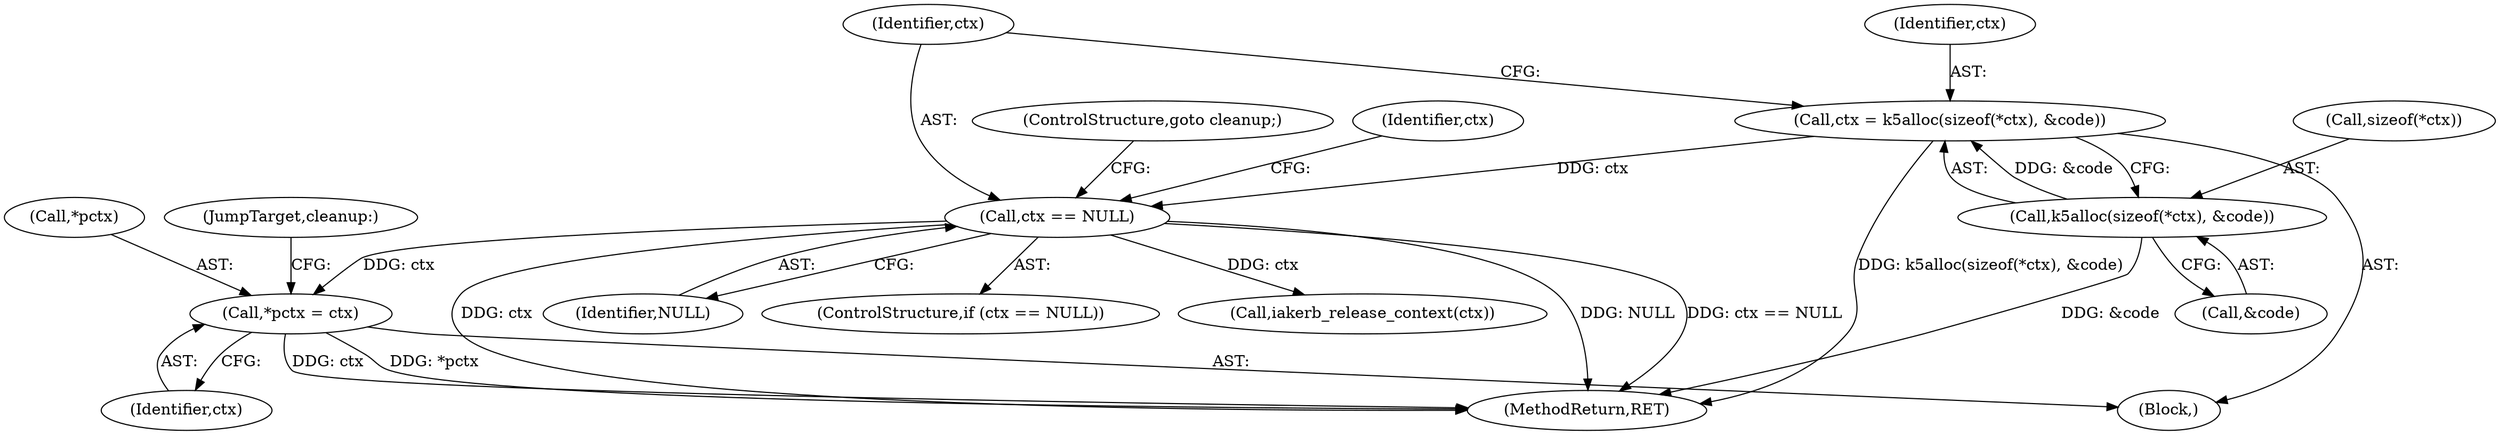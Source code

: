 digraph "0_krb5_e04f0283516e80d2f93366e0d479d13c9b5c8c2a_0@pointer" {
"1000165" [label="(Call,*pctx = ctx)"];
"1000119" [label="(Call,ctx == NULL)"];
"1000110" [label="(Call,ctx = k5alloc(sizeof(*ctx), &code))"];
"1000112" [label="(Call,k5alloc(sizeof(*ctx), &code))"];
"1000168" [label="(Identifier,ctx)"];
"1000120" [label="(Identifier,ctx)"];
"1000116" [label="(Call,&code)"];
"1000110" [label="(Call,ctx = k5alloc(sizeof(*ctx), &code))"];
"1000166" [label="(Call,*pctx)"];
"1000112" [label="(Call,k5alloc(sizeof(*ctx), &code))"];
"1000111" [label="(Identifier,ctx)"];
"1000169" [label="(JumpTarget,cleanup:)"];
"1000103" [label="(Block,)"];
"1000119" [label="(Call,ctx == NULL)"];
"1000165" [label="(Call,*pctx = ctx)"];
"1000122" [label="(ControlStructure,goto cleanup;)"];
"1000125" [label="(Identifier,ctx)"];
"1000178" [label="(MethodReturn,RET)"];
"1000118" [label="(ControlStructure,if (ctx == NULL))"];
"1000174" [label="(Call,iakerb_release_context(ctx))"];
"1000113" [label="(Call,sizeof(*ctx))"];
"1000121" [label="(Identifier,NULL)"];
"1000165" -> "1000103"  [label="AST: "];
"1000165" -> "1000168"  [label="CFG: "];
"1000166" -> "1000165"  [label="AST: "];
"1000168" -> "1000165"  [label="AST: "];
"1000169" -> "1000165"  [label="CFG: "];
"1000165" -> "1000178"  [label="DDG: ctx"];
"1000165" -> "1000178"  [label="DDG: *pctx"];
"1000119" -> "1000165"  [label="DDG: ctx"];
"1000119" -> "1000118"  [label="AST: "];
"1000119" -> "1000121"  [label="CFG: "];
"1000120" -> "1000119"  [label="AST: "];
"1000121" -> "1000119"  [label="AST: "];
"1000122" -> "1000119"  [label="CFG: "];
"1000125" -> "1000119"  [label="CFG: "];
"1000119" -> "1000178"  [label="DDG: NULL"];
"1000119" -> "1000178"  [label="DDG: ctx == NULL"];
"1000119" -> "1000178"  [label="DDG: ctx"];
"1000110" -> "1000119"  [label="DDG: ctx"];
"1000119" -> "1000174"  [label="DDG: ctx"];
"1000110" -> "1000103"  [label="AST: "];
"1000110" -> "1000112"  [label="CFG: "];
"1000111" -> "1000110"  [label="AST: "];
"1000112" -> "1000110"  [label="AST: "];
"1000120" -> "1000110"  [label="CFG: "];
"1000110" -> "1000178"  [label="DDG: k5alloc(sizeof(*ctx), &code)"];
"1000112" -> "1000110"  [label="DDG: &code"];
"1000112" -> "1000116"  [label="CFG: "];
"1000113" -> "1000112"  [label="AST: "];
"1000116" -> "1000112"  [label="AST: "];
"1000112" -> "1000178"  [label="DDG: &code"];
}
